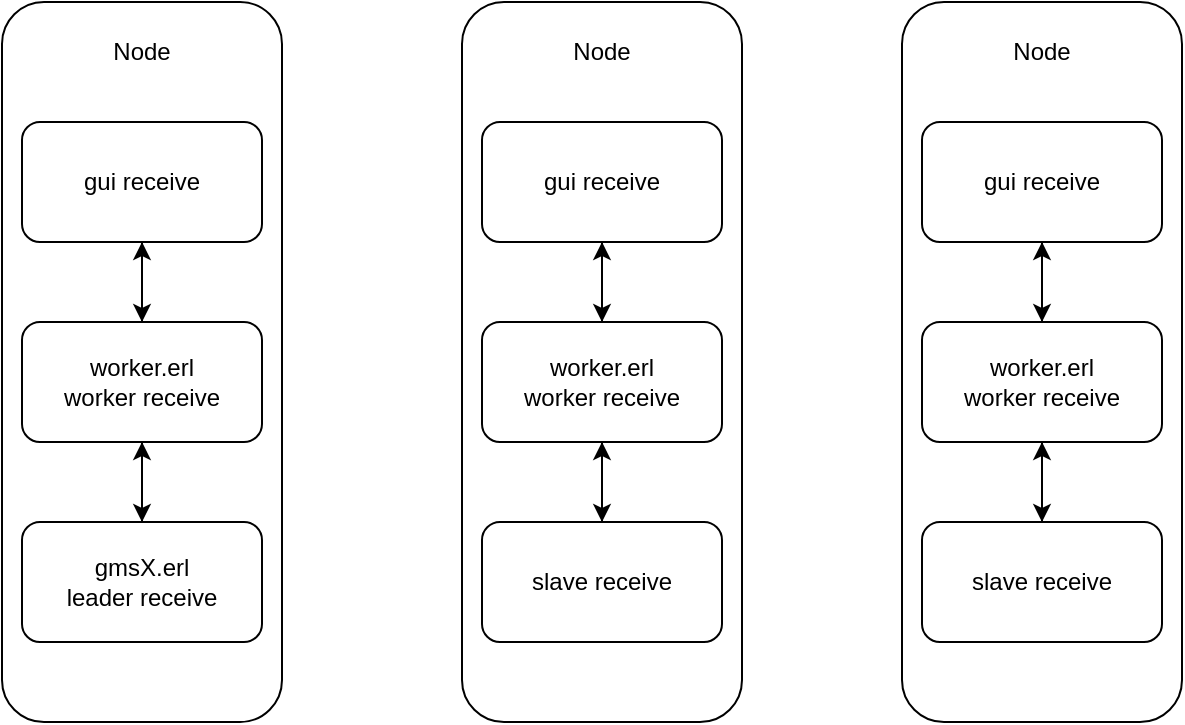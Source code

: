 <mxfile version="15.4.0" type="device"><diagram id="L1URQMmkM32tb60s2dsx" name="第 1 页"><mxGraphModel dx="1088" dy="968" grid="0" gridSize="10" guides="1" tooltips="1" connect="1" arrows="1" fold="1" page="1" pageScale="1" pageWidth="827" pageHeight="1169" math="0" shadow="0"><root><mxCell id="0"/><mxCell id="1" parent="0"/><mxCell id="8Ms7V1r7npAD1C5hMoQC-36" value="" style="rounded=1;whiteSpace=wrap;html=1;" vertex="1" parent="1"><mxGeometry x="170" y="225" width="140" height="360" as="geometry"/></mxCell><mxCell id="8Ms7V1r7npAD1C5hMoQC-37" style="edgeStyle=orthogonalEdgeStyle;rounded=0;orthogonalLoop=1;jettySize=auto;html=1;exitX=0.5;exitY=1;exitDx=0;exitDy=0;" edge="1" parent="1" source="8Ms7V1r7npAD1C5hMoQC-38" target="8Ms7V1r7npAD1C5hMoQC-41"><mxGeometry relative="1" as="geometry"/></mxCell><mxCell id="8Ms7V1r7npAD1C5hMoQC-38" value="gui receive" style="rounded=1;whiteSpace=wrap;html=1;" vertex="1" parent="1"><mxGeometry x="180" y="285" width="120" height="60" as="geometry"/></mxCell><mxCell id="8Ms7V1r7npAD1C5hMoQC-39" style="edgeStyle=orthogonalEdgeStyle;rounded=0;orthogonalLoop=1;jettySize=auto;html=1;exitX=0.5;exitY=0;exitDx=0;exitDy=0;entryX=0.5;entryY=1;entryDx=0;entryDy=0;" edge="1" parent="1" source="8Ms7V1r7npAD1C5hMoQC-41" target="8Ms7V1r7npAD1C5hMoQC-38"><mxGeometry relative="1" as="geometry"/></mxCell><mxCell id="8Ms7V1r7npAD1C5hMoQC-40" style="edgeStyle=orthogonalEdgeStyle;rounded=0;orthogonalLoop=1;jettySize=auto;html=1;exitX=0.5;exitY=1;exitDx=0;exitDy=0;entryX=0.5;entryY=0;entryDx=0;entryDy=0;" edge="1" parent="1" source="8Ms7V1r7npAD1C5hMoQC-41" target="8Ms7V1r7npAD1C5hMoQC-43"><mxGeometry relative="1" as="geometry"/></mxCell><mxCell id="8Ms7V1r7npAD1C5hMoQC-41" value="worker.erl&lt;br&gt;worker receive" style="rounded=1;whiteSpace=wrap;html=1;" vertex="1" parent="1"><mxGeometry x="180" y="385" width="120" height="60" as="geometry"/></mxCell><mxCell id="8Ms7V1r7npAD1C5hMoQC-42" style="edgeStyle=orthogonalEdgeStyle;rounded=0;orthogonalLoop=1;jettySize=auto;html=1;exitX=0.5;exitY=0;exitDx=0;exitDy=0;entryX=0.5;entryY=1;entryDx=0;entryDy=0;" edge="1" parent="1" source="8Ms7V1r7npAD1C5hMoQC-43" target="8Ms7V1r7npAD1C5hMoQC-41"><mxGeometry relative="1" as="geometry"/></mxCell><mxCell id="8Ms7V1r7npAD1C5hMoQC-43" value="gmsX.erl&lt;br&gt;leader receive" style="rounded=1;whiteSpace=wrap;html=1;" vertex="1" parent="1"><mxGeometry x="180" y="485" width="120" height="60" as="geometry"/></mxCell><mxCell id="8Ms7V1r7npAD1C5hMoQC-44" value="Node" style="text;html=1;strokeColor=none;fillColor=none;align=center;verticalAlign=middle;whiteSpace=wrap;rounded=0;" vertex="1" parent="1"><mxGeometry x="210" y="235" width="60" height="30" as="geometry"/></mxCell><mxCell id="8Ms7V1r7npAD1C5hMoQC-45" value="" style="rounded=1;whiteSpace=wrap;html=1;" vertex="1" parent="1"><mxGeometry x="400" y="225" width="140" height="360" as="geometry"/></mxCell><mxCell id="8Ms7V1r7npAD1C5hMoQC-46" style="edgeStyle=orthogonalEdgeStyle;rounded=0;orthogonalLoop=1;jettySize=auto;html=1;exitX=0.5;exitY=1;exitDx=0;exitDy=0;" edge="1" parent="1" source="8Ms7V1r7npAD1C5hMoQC-47" target="8Ms7V1r7npAD1C5hMoQC-50"><mxGeometry relative="1" as="geometry"/></mxCell><mxCell id="8Ms7V1r7npAD1C5hMoQC-47" value="gui receive" style="rounded=1;whiteSpace=wrap;html=1;" vertex="1" parent="1"><mxGeometry x="410" y="285" width="120" height="60" as="geometry"/></mxCell><mxCell id="8Ms7V1r7npAD1C5hMoQC-48" style="edgeStyle=orthogonalEdgeStyle;rounded=0;orthogonalLoop=1;jettySize=auto;html=1;exitX=0.5;exitY=0;exitDx=0;exitDy=0;entryX=0.5;entryY=1;entryDx=0;entryDy=0;" edge="1" parent="1" source="8Ms7V1r7npAD1C5hMoQC-50" target="8Ms7V1r7npAD1C5hMoQC-47"><mxGeometry relative="1" as="geometry"/></mxCell><mxCell id="8Ms7V1r7npAD1C5hMoQC-49" style="edgeStyle=orthogonalEdgeStyle;rounded=0;orthogonalLoop=1;jettySize=auto;html=1;exitX=0.5;exitY=1;exitDx=0;exitDy=0;entryX=0.5;entryY=0;entryDx=0;entryDy=0;" edge="1" parent="1" source="8Ms7V1r7npAD1C5hMoQC-50" target="8Ms7V1r7npAD1C5hMoQC-52"><mxGeometry relative="1" as="geometry"/></mxCell><mxCell id="8Ms7V1r7npAD1C5hMoQC-50" value="worker.erl&lt;br&gt;worker receive" style="rounded=1;whiteSpace=wrap;html=1;" vertex="1" parent="1"><mxGeometry x="410" y="385" width="120" height="60" as="geometry"/></mxCell><mxCell id="8Ms7V1r7npAD1C5hMoQC-51" style="edgeStyle=orthogonalEdgeStyle;rounded=0;orthogonalLoop=1;jettySize=auto;html=1;exitX=0.5;exitY=0;exitDx=0;exitDy=0;entryX=0.5;entryY=1;entryDx=0;entryDy=0;" edge="1" parent="1" source="8Ms7V1r7npAD1C5hMoQC-52" target="8Ms7V1r7npAD1C5hMoQC-50"><mxGeometry relative="1" as="geometry"/></mxCell><mxCell id="8Ms7V1r7npAD1C5hMoQC-52" value="slave receive" style="rounded=1;whiteSpace=wrap;html=1;" vertex="1" parent="1"><mxGeometry x="410" y="485" width="120" height="60" as="geometry"/></mxCell><mxCell id="8Ms7V1r7npAD1C5hMoQC-53" value="Node" style="text;html=1;strokeColor=none;fillColor=none;align=center;verticalAlign=middle;whiteSpace=wrap;rounded=0;" vertex="1" parent="1"><mxGeometry x="440" y="235" width="60" height="30" as="geometry"/></mxCell><mxCell id="8Ms7V1r7npAD1C5hMoQC-54" value="" style="rounded=1;whiteSpace=wrap;html=1;" vertex="1" parent="1"><mxGeometry x="620" y="225" width="140" height="360" as="geometry"/></mxCell><mxCell id="8Ms7V1r7npAD1C5hMoQC-55" style="edgeStyle=orthogonalEdgeStyle;rounded=0;orthogonalLoop=1;jettySize=auto;html=1;exitX=0.5;exitY=1;exitDx=0;exitDy=0;" edge="1" parent="1" source="8Ms7V1r7npAD1C5hMoQC-56" target="8Ms7V1r7npAD1C5hMoQC-59"><mxGeometry relative="1" as="geometry"/></mxCell><mxCell id="8Ms7V1r7npAD1C5hMoQC-56" value="gui receive" style="rounded=1;whiteSpace=wrap;html=1;" vertex="1" parent="1"><mxGeometry x="630" y="285" width="120" height="60" as="geometry"/></mxCell><mxCell id="8Ms7V1r7npAD1C5hMoQC-57" style="edgeStyle=orthogonalEdgeStyle;rounded=0;orthogonalLoop=1;jettySize=auto;html=1;exitX=0.5;exitY=0;exitDx=0;exitDy=0;entryX=0.5;entryY=1;entryDx=0;entryDy=0;" edge="1" parent="1" source="8Ms7V1r7npAD1C5hMoQC-59" target="8Ms7V1r7npAD1C5hMoQC-56"><mxGeometry relative="1" as="geometry"/></mxCell><mxCell id="8Ms7V1r7npAD1C5hMoQC-58" style="edgeStyle=orthogonalEdgeStyle;rounded=0;orthogonalLoop=1;jettySize=auto;html=1;exitX=0.5;exitY=1;exitDx=0;exitDy=0;entryX=0.5;entryY=0;entryDx=0;entryDy=0;" edge="1" parent="1" source="8Ms7V1r7npAD1C5hMoQC-59" target="8Ms7V1r7npAD1C5hMoQC-61"><mxGeometry relative="1" as="geometry"/></mxCell><mxCell id="8Ms7V1r7npAD1C5hMoQC-59" value="worker.erl&lt;br&gt;worker receive" style="rounded=1;whiteSpace=wrap;html=1;" vertex="1" parent="1"><mxGeometry x="630" y="385" width="120" height="60" as="geometry"/></mxCell><mxCell id="8Ms7V1r7npAD1C5hMoQC-60" style="edgeStyle=orthogonalEdgeStyle;rounded=0;orthogonalLoop=1;jettySize=auto;html=1;exitX=0.5;exitY=0;exitDx=0;exitDy=0;entryX=0.5;entryY=1;entryDx=0;entryDy=0;" edge="1" parent="1" source="8Ms7V1r7npAD1C5hMoQC-61" target="8Ms7V1r7npAD1C5hMoQC-59"><mxGeometry relative="1" as="geometry"/></mxCell><mxCell id="8Ms7V1r7npAD1C5hMoQC-61" value="slave receive" style="rounded=1;whiteSpace=wrap;html=1;" vertex="1" parent="1"><mxGeometry x="630" y="485" width="120" height="60" as="geometry"/></mxCell><mxCell id="8Ms7V1r7npAD1C5hMoQC-62" value="Node" style="text;html=1;strokeColor=none;fillColor=none;align=center;verticalAlign=middle;whiteSpace=wrap;rounded=0;" vertex="1" parent="1"><mxGeometry x="660" y="235" width="60" height="30" as="geometry"/></mxCell></root></mxGraphModel></diagram></mxfile>